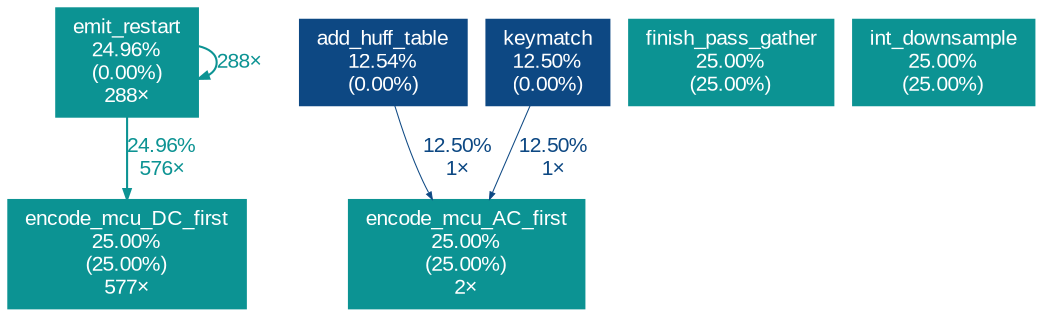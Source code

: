 digraph {
	graph [fontname=Arial, nodesep=0.125, ranksep=0.25];
	node [fontcolor=white, fontname=Arial, height=0, shape=box, style=filled, width=0];
	edge [fontname=Arial];
	1 [color="#0c9393", fontcolor="#ffffff", fontsize="10.00", label="encode_mcu_DC_first\n25.00%\n(25.00%)\n577×"];
	2 [color="#0c9393", fontcolor="#ffffff", fontsize="10.00", label="encode_mcu_AC_first\n25.00%\n(25.00%)\n2×"];
	3 [color="#0c9393", fontcolor="#ffffff", fontsize="10.00", label="finish_pass_gather\n25.00%\n(25.00%)"];
	4 [color="#0c9393", fontcolor="#ffffff", fontsize="10.00", label="int_downsample\n25.00%\n(25.00%)"];
	5 [color="#0c9393", fontcolor="#ffffff", fontsize="10.00", label="emit_restart\n24.96%\n(0.00%)\n288×"];
	5 -> 1 [arrowsize="0.50", color="#0c9393", fontcolor="#0c9393", fontsize="10.00", label="24.96%\n576×", labeldistance="1.00", penwidth="1.00"];
	5 -> 5 [arrowsize="0.50", color="#0c9393", fontcolor="#0c9393", fontsize="10.00", label="288×", labeldistance="1.00", penwidth="1.00"];
	6 [color="#0d4883", fontcolor="#ffffff", fontsize="10.00", label="add_huff_table\n12.54%\n(0.00%)"];
	6 -> 2 [arrowsize="0.35", color="#0d4883", fontcolor="#0d4883", fontsize="10.00", label="12.50%\n1×", labeldistance="0.50", penwidth="0.50"];
	7 [color="#0d4883", fontcolor="#ffffff", fontsize="10.00", label="keymatch\n12.50%\n(0.00%)"];
	7 -> 2 [arrowsize="0.35", color="#0d4883", fontcolor="#0d4883", fontsize="10.00", label="12.50%\n1×", labeldistance="0.50", penwidth="0.50"];
}
